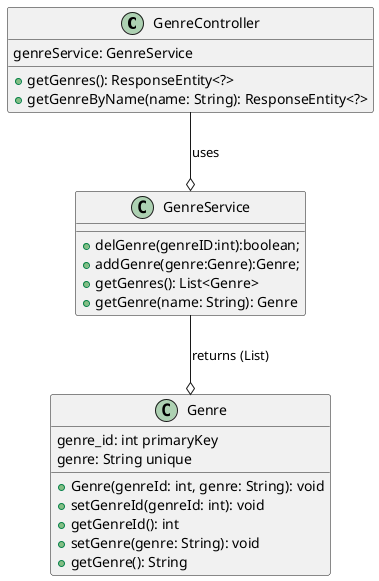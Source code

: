 @startuml

!define ENTITY class
!define PRIMARY_KEY_FIELD {+ {field} primaryKey}
!define FOREIGN_KEY_FIELD {+ {field} foreignKey}
!define AGGREGATION ---

' Define entities
ENTITY GenreController {
  genreService: GenreService
  +getGenres(): ResponseEntity<?>
  +getGenreByName(name: String): ResponseEntity<?>
}

ENTITY GenreService {
    {method}+delGenre(genreID:int):boolean;
    {method}+addGenre(genre:Genre):Genre;
    {method}+getGenres(): List<Genre>
    {method}+getGenre(name: String): Genre
}



ENTITY Genre {
  genre_id: int primaryKey
  genre: String unique

  +Genre(genreId: int, genre: String): void
  {method} +setGenreId(genreId: int): void
  {method} +getGenreId(): int
  {method} +setGenre(genre: String): void
  {method} +getGenre(): String
}

' Define relationships
GenreController --o GenreService: uses
GenreService --o Genre: returns (List)

@enduml